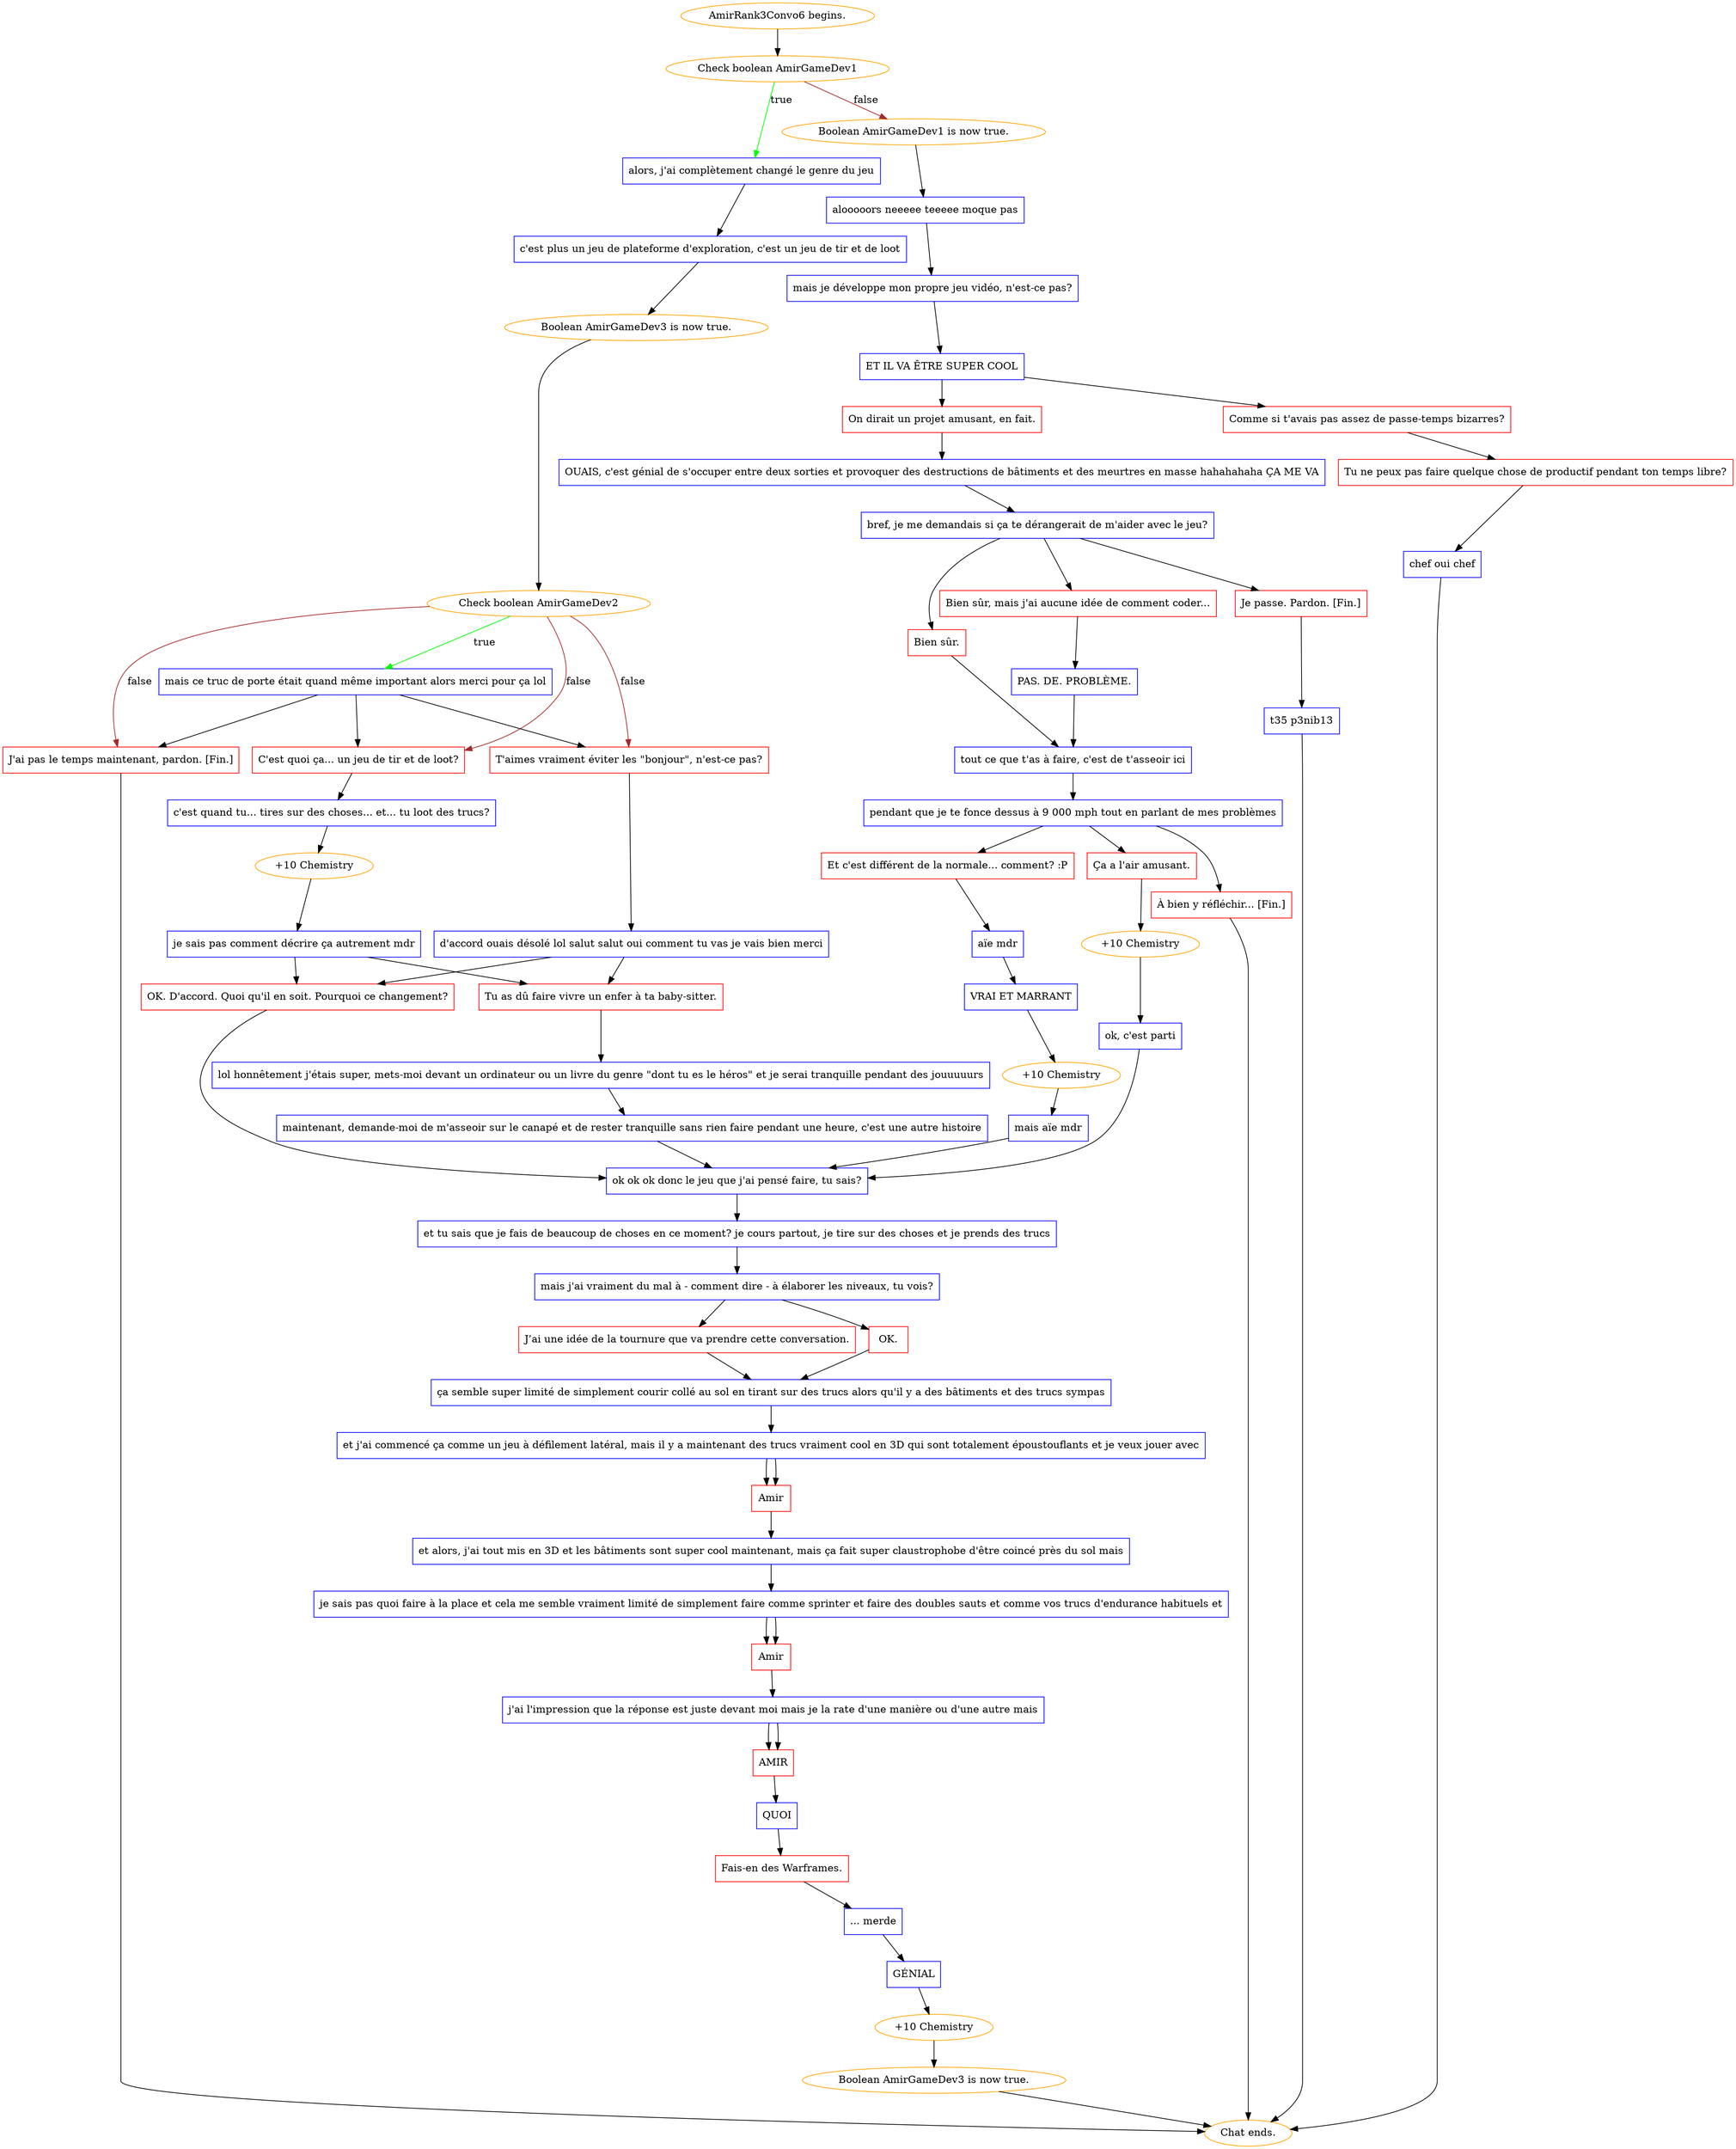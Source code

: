 digraph {
	"AmirRank3Convo6 begins." [color=orange];
		"AmirRank3Convo6 begins." -> j2152980262;
	j2152980262 [label="Check boolean AmirGameDev1",color=orange];
		j2152980262 -> j1812534684 [label=true,color=green];
		j2152980262 -> j1514791625 [label=false,color=brown];
	j1812534684 [label="alors, j'ai complètement changé le genre du jeu",shape=box,color=blue];
		j1812534684 -> j1291583969;
	j1514791625 [label="Boolean AmirGameDev1 is now true.",color=orange];
		j1514791625 -> j2242137284;
	j1291583969 [label="c'est plus un jeu de plateforme d'exploration, c'est un jeu de tir et de loot",shape=box,color=blue];
		j1291583969 -> j791815078;
	j2242137284 [label="alooooors neeeee teeeee moque pas",shape=box,color=blue];
		j2242137284 -> j2583128569;
	j791815078 [label="Boolean AmirGameDev3 is now true.",color=orange];
		j791815078 -> j1094475645;
	j2583128569 [label="mais je développe mon propre jeu vidéo, n'est-ce pas?",shape=box,color=blue];
		j2583128569 -> j2248987856;
	j1094475645 [label="Check boolean AmirGameDev2",color=orange];
		j1094475645 -> j2131888679 [label=true,color=green];
		j1094475645 -> j188249850 [label=false,color=brown];
		j1094475645 -> j586019907 [label=false,color=brown];
		j1094475645 -> j2565528616 [label=false,color=brown];
	j2248987856 [label="ET IL VA ÊTRE SUPER COOL",shape=box,color=blue];
		j2248987856 -> j809378327;
		j2248987856 -> j3485495635;
	j2131888679 [label="mais ce truc de porte était quand même important alors merci pour ça lol",shape=box,color=blue];
		j2131888679 -> j2565528616;
		j2131888679 -> j188249850;
		j2131888679 -> j586019907;
	j188249850 [label="J'ai pas le temps maintenant, pardon. [Fin.]",shape=box,color=red];
		j188249850 -> "Chat ends.";
	j586019907 [label="C'est quoi ça... un jeu de tir et de loot?",shape=box,color=red];
		j586019907 -> j1965573200;
	j2565528616 [label="T'aimes vraiment éviter les \"bonjour\", n'est-ce pas?",shape=box,color=red];
		j2565528616 -> j3426168283;
	j809378327 [label="On dirait un projet amusant, en fait.",shape=box,color=red];
		j809378327 -> j3320966893;
	j3485495635 [label="Comme si t'avais pas assez de passe-temps bizarres?",shape=box,color=red];
		j3485495635 -> j2772911449;
	"Chat ends." [color=orange];
	j1965573200 [label="c'est quand tu... tires sur des choses... et... tu loot des trucs?",shape=box,color=blue];
		j1965573200 -> j967191478;
	j3426168283 [label="d'accord ouais désolé lol salut salut oui comment tu vas je vais bien merci",shape=box,color=blue];
		j3426168283 -> j163422306;
		j3426168283 -> j1537286943;
	j3320966893 [label="OUAIS, c'est génial de s'occuper entre deux sorties et provoquer des destructions de bâtiments et des meurtres en masse hahahahaha ÇA ME VA",shape=box,color=blue];
		j3320966893 -> j3563972492;
	j2772911449 [label="Tu ne peux pas faire quelque chose de productif pendant ton temps libre?",shape=box,color=red];
		j2772911449 -> j2806467507;
	j967191478 [label="+10 Chemistry",color=orange];
		j967191478 -> j2934695344;
	j163422306 [label="Tu as dû faire vivre un enfer à ta baby-sitter.",shape=box,color=red];
		j163422306 -> j3236740096;
	j1537286943 [label="OK. D'accord. Quoi qu'il en soit. Pourquoi ce changement?",shape=box,color=red];
		j1537286943 -> j1430747471;
	j3563972492 [label="bref, je me demandais si ça te dérangerait de m'aider avec le jeu?",shape=box,color=blue];
		j3563972492 -> j620251320;
		j3563972492 -> j677078648;
		j3563972492 -> j2015250344;
	j2806467507 [label="chef oui chef",shape=box,color=blue];
		j2806467507 -> "Chat ends.";
	j2934695344 [label="je sais pas comment décrire ça autrement mdr",shape=box,color=blue];
		j2934695344 -> j1537286943;
		j2934695344 -> j163422306;
	j3236740096 [label="lol honnêtement j'étais super, mets-moi devant un ordinateur ou un livre du genre \"dont tu es le héros\" et je serai tranquille pendant des jouuuuurs",shape=box,color=blue];
		j3236740096 -> j4108490807;
	j1430747471 [label="ok ok ok donc le jeu que j'ai pensé faire, tu sais?",shape=box,color=blue];
		j1430747471 -> j2992666836;
	j620251320 [label="Bien sûr, mais j'ai aucune idée de comment coder...",shape=box,color=red];
		j620251320 -> j1654570113;
	j677078648 [label="Bien sûr.",shape=box,color=red];
		j677078648 -> j3117420537;
	j2015250344 [label="Je passe. Pardon. [Fin.]",shape=box,color=red];
		j2015250344 -> j704638367;
	j4108490807 [label="maintenant, demande-moi de m'asseoir sur le canapé et de rester tranquille sans rien faire pendant une heure, c'est une autre histoire",shape=box,color=blue];
		j4108490807 -> j1430747471;
	j2992666836 [label="et tu sais que je fais de beaucoup de choses en ce moment? je cours partout, je tire sur des choses et je prends des trucs",shape=box,color=blue];
		j2992666836 -> j305486042;
	j1654570113 [label="PAS. DE. PROBLÈME.",shape=box,color=blue];
		j1654570113 -> j3117420537;
	j3117420537 [label="tout ce que t'as à faire, c'est de t'asseoir ici",shape=box,color=blue];
		j3117420537 -> j1468123561;
	j704638367 [label="t35 p3nib13",shape=box,color=blue];
		j704638367 -> "Chat ends.";
	j305486042 [label="mais j'ai vraiment du mal à - comment dire - à élaborer les niveaux, tu vois?",shape=box,color=blue];
		j305486042 -> j2388674761;
		j305486042 -> j2042464943;
	j1468123561 [label="pendant que je te fonce dessus à 9 000 mph tout en parlant de mes problèmes",shape=box,color=blue];
		j1468123561 -> j279625457;
		j1468123561 -> j3440538348;
		j1468123561 -> j2002467795;
	j2388674761 [label="OK.",shape=box,color=red];
		j2388674761 -> j3002466178;
	j2042464943 [label="J’ai une idée de la tournure que va prendre cette conversation.",shape=box,color=red];
		j2042464943 -> j3002466178;
	j279625457 [label="Et c'est différent de la normale... comment? :P",shape=box,color=red];
		j279625457 -> j3225560036;
	j3440538348 [label="Ça a l'air amusant.",shape=box,color=red];
		j3440538348 -> j3432430982;
	j2002467795 [label="À bien y réfléchir... [Fin.]",shape=box,color=red];
		j2002467795 -> "Chat ends.";
	j3002466178 [label="ça semble super limité de simplement courir collé au sol en tirant sur des trucs alors qu'il y a des bâtiments et des trucs sympas",shape=box,color=blue];
		j3002466178 -> j2815338037;
	j3225560036 [label="aïe mdr",shape=box,color=blue];
		j3225560036 -> j49891612;
	j3432430982 [label="+10 Chemistry",color=orange];
		j3432430982 -> j1626994815;
	j2815338037 [label="et j'ai commencé ça comme un jeu à défilement latéral, mais il y a maintenant des trucs vraiment cool en 3D qui sont totalement époustouflants et je veux jouer avec",shape=box,color=blue];
		j2815338037 -> j2962286512;
		j2815338037 -> j2962286512;
	j49891612 [label="VRAI ET MARRANT",shape=box,color=blue];
		j49891612 -> j2097497793;
	j1626994815 [label="ok, c'est parti",shape=box,color=blue];
		j1626994815 -> j1430747471;
	j2962286512 [label="Amir",shape=box,color=red];
		j2962286512 -> j3354210645;
	j2097497793 [label="+10 Chemistry",color=orange];
		j2097497793 -> j2479954947;
	j3354210645 [label="et alors, j'ai tout mis en 3D et les bâtiments sont super cool maintenant, mais ça fait super claustrophobe d'être coincé près du sol mais",shape=box,color=blue];
		j3354210645 -> j4199410438;
	j2479954947 [label="mais aïe mdr",shape=box,color=blue];
		j2479954947 -> j1430747471;
	j4199410438 [label="je sais pas quoi faire à la place et cela me semble vraiment limité de simplement faire comme sprinter et faire des doubles sauts et comme vos trucs d'endurance habituels et",shape=box,color=blue];
		j4199410438 -> j2308550734;
		j4199410438 -> j2308550734;
	j2308550734 [label="Amir",shape=box,color=red];
		j2308550734 -> j2257111496;
	j2257111496 [label="j'ai l'impression que la réponse est juste devant moi mais je la rate d'une manière ou d'une autre mais",shape=box,color=blue];
		j2257111496 -> j1273650361;
		j2257111496 -> j1273650361;
	j1273650361 [label="AMIR",shape=box,color=red];
		j1273650361 -> j3178062279;
	j3178062279 [label="QUOI",shape=box,color=blue];
		j3178062279 -> j601251909;
	j601251909 [label="Fais-en des Warframes.",shape=box,color=red];
		j601251909 -> j3241558014;
	j3241558014 [label="... merde",shape=box,color=blue];
		j3241558014 -> j2036423984;
	j2036423984 [label="GÉNIAL",shape=box,color=blue];
		j2036423984 -> j599255107;
	j599255107 [label="+10 Chemistry",color=orange];
		j599255107 -> j2864669795;
	j2864669795 [label="Boolean AmirGameDev3 is now true.",color=orange];
		j2864669795 -> "Chat ends.";
}